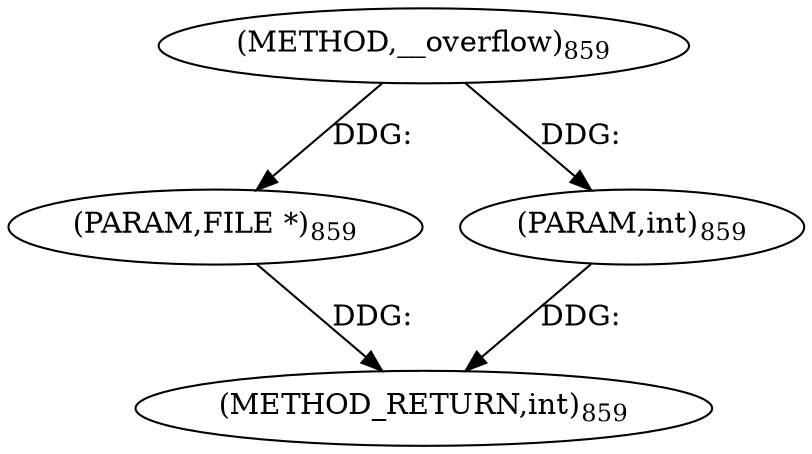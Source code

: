 digraph "__overflow" {  
"73928" [label = <(METHOD,__overflow)<SUB>859</SUB>> ]
"73931" [label = <(METHOD_RETURN,int)<SUB>859</SUB>> ]
"73929" [label = <(PARAM,FILE *)<SUB>859</SUB>> ]
"73930" [label = <(PARAM,int)<SUB>859</SUB>> ]
  "73929" -> "73931"  [ label = "DDG: "] 
  "73930" -> "73931"  [ label = "DDG: "] 
  "73928" -> "73929"  [ label = "DDG: "] 
  "73928" -> "73930"  [ label = "DDG: "] 
}
